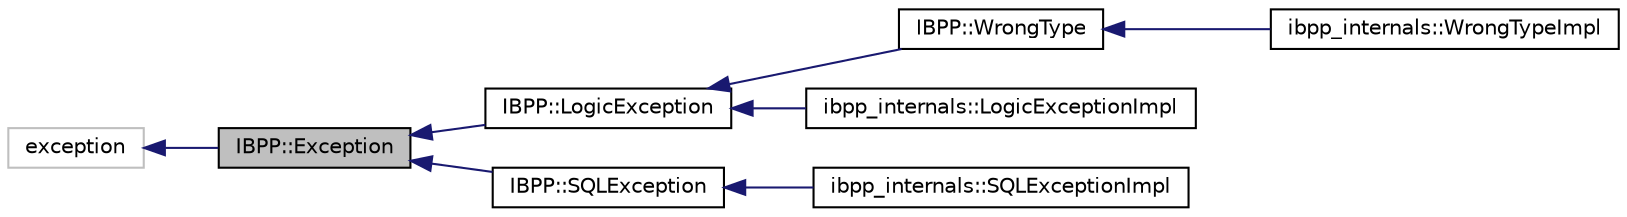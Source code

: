 digraph "IBPP::Exception"
{
 // LATEX_PDF_SIZE
  edge [fontname="Helvetica",fontsize="10",labelfontname="Helvetica",labelfontsize="10"];
  node [fontname="Helvetica",fontsize="10",shape=record];
  rankdir="LR";
  Node1 [label="IBPP::Exception",height=0.2,width=0.4,color="black", fillcolor="grey75", style="filled", fontcolor="black",tooltip=" "];
  Node2 -> Node1 [dir="back",color="midnightblue",fontsize="10",style="solid",fontname="Helvetica"];
  Node2 [label="exception",height=0.2,width=0.4,color="grey75", fillcolor="white", style="filled",tooltip=" "];
  Node1 -> Node3 [dir="back",color="midnightblue",fontsize="10",style="solid",fontname="Helvetica"];
  Node3 [label="IBPP::LogicException",height=0.2,width=0.4,color="black", fillcolor="white", style="filled",URL="$classIBPP_1_1LogicException.html",tooltip=" "];
  Node3 -> Node4 [dir="back",color="midnightblue",fontsize="10",style="solid",fontname="Helvetica"];
  Node4 [label="IBPP::WrongType",height=0.2,width=0.4,color="black", fillcolor="white", style="filled",URL="$classIBPP_1_1WrongType.html",tooltip=" "];
  Node4 -> Node5 [dir="back",color="midnightblue",fontsize="10",style="solid",fontname="Helvetica"];
  Node5 [label="ibpp_internals::WrongTypeImpl",height=0.2,width=0.4,color="black", fillcolor="white", style="filled",URL="$classibpp__internals_1_1WrongTypeImpl.html",tooltip=" "];
  Node3 -> Node6 [dir="back",color="midnightblue",fontsize="10",style="solid",fontname="Helvetica"];
  Node6 [label="ibpp_internals::LogicExceptionImpl",height=0.2,width=0.4,color="black", fillcolor="white", style="filled",URL="$classibpp__internals_1_1LogicExceptionImpl.html",tooltip=" "];
  Node1 -> Node7 [dir="back",color="midnightblue",fontsize="10",style="solid",fontname="Helvetica"];
  Node7 [label="IBPP::SQLException",height=0.2,width=0.4,color="black", fillcolor="white", style="filled",URL="$classIBPP_1_1SQLException.html",tooltip=" "];
  Node7 -> Node8 [dir="back",color="midnightblue",fontsize="10",style="solid",fontname="Helvetica"];
  Node8 [label="ibpp_internals::SQLExceptionImpl",height=0.2,width=0.4,color="black", fillcolor="white", style="filled",URL="$classibpp__internals_1_1SQLExceptionImpl.html",tooltip=" "];
}
